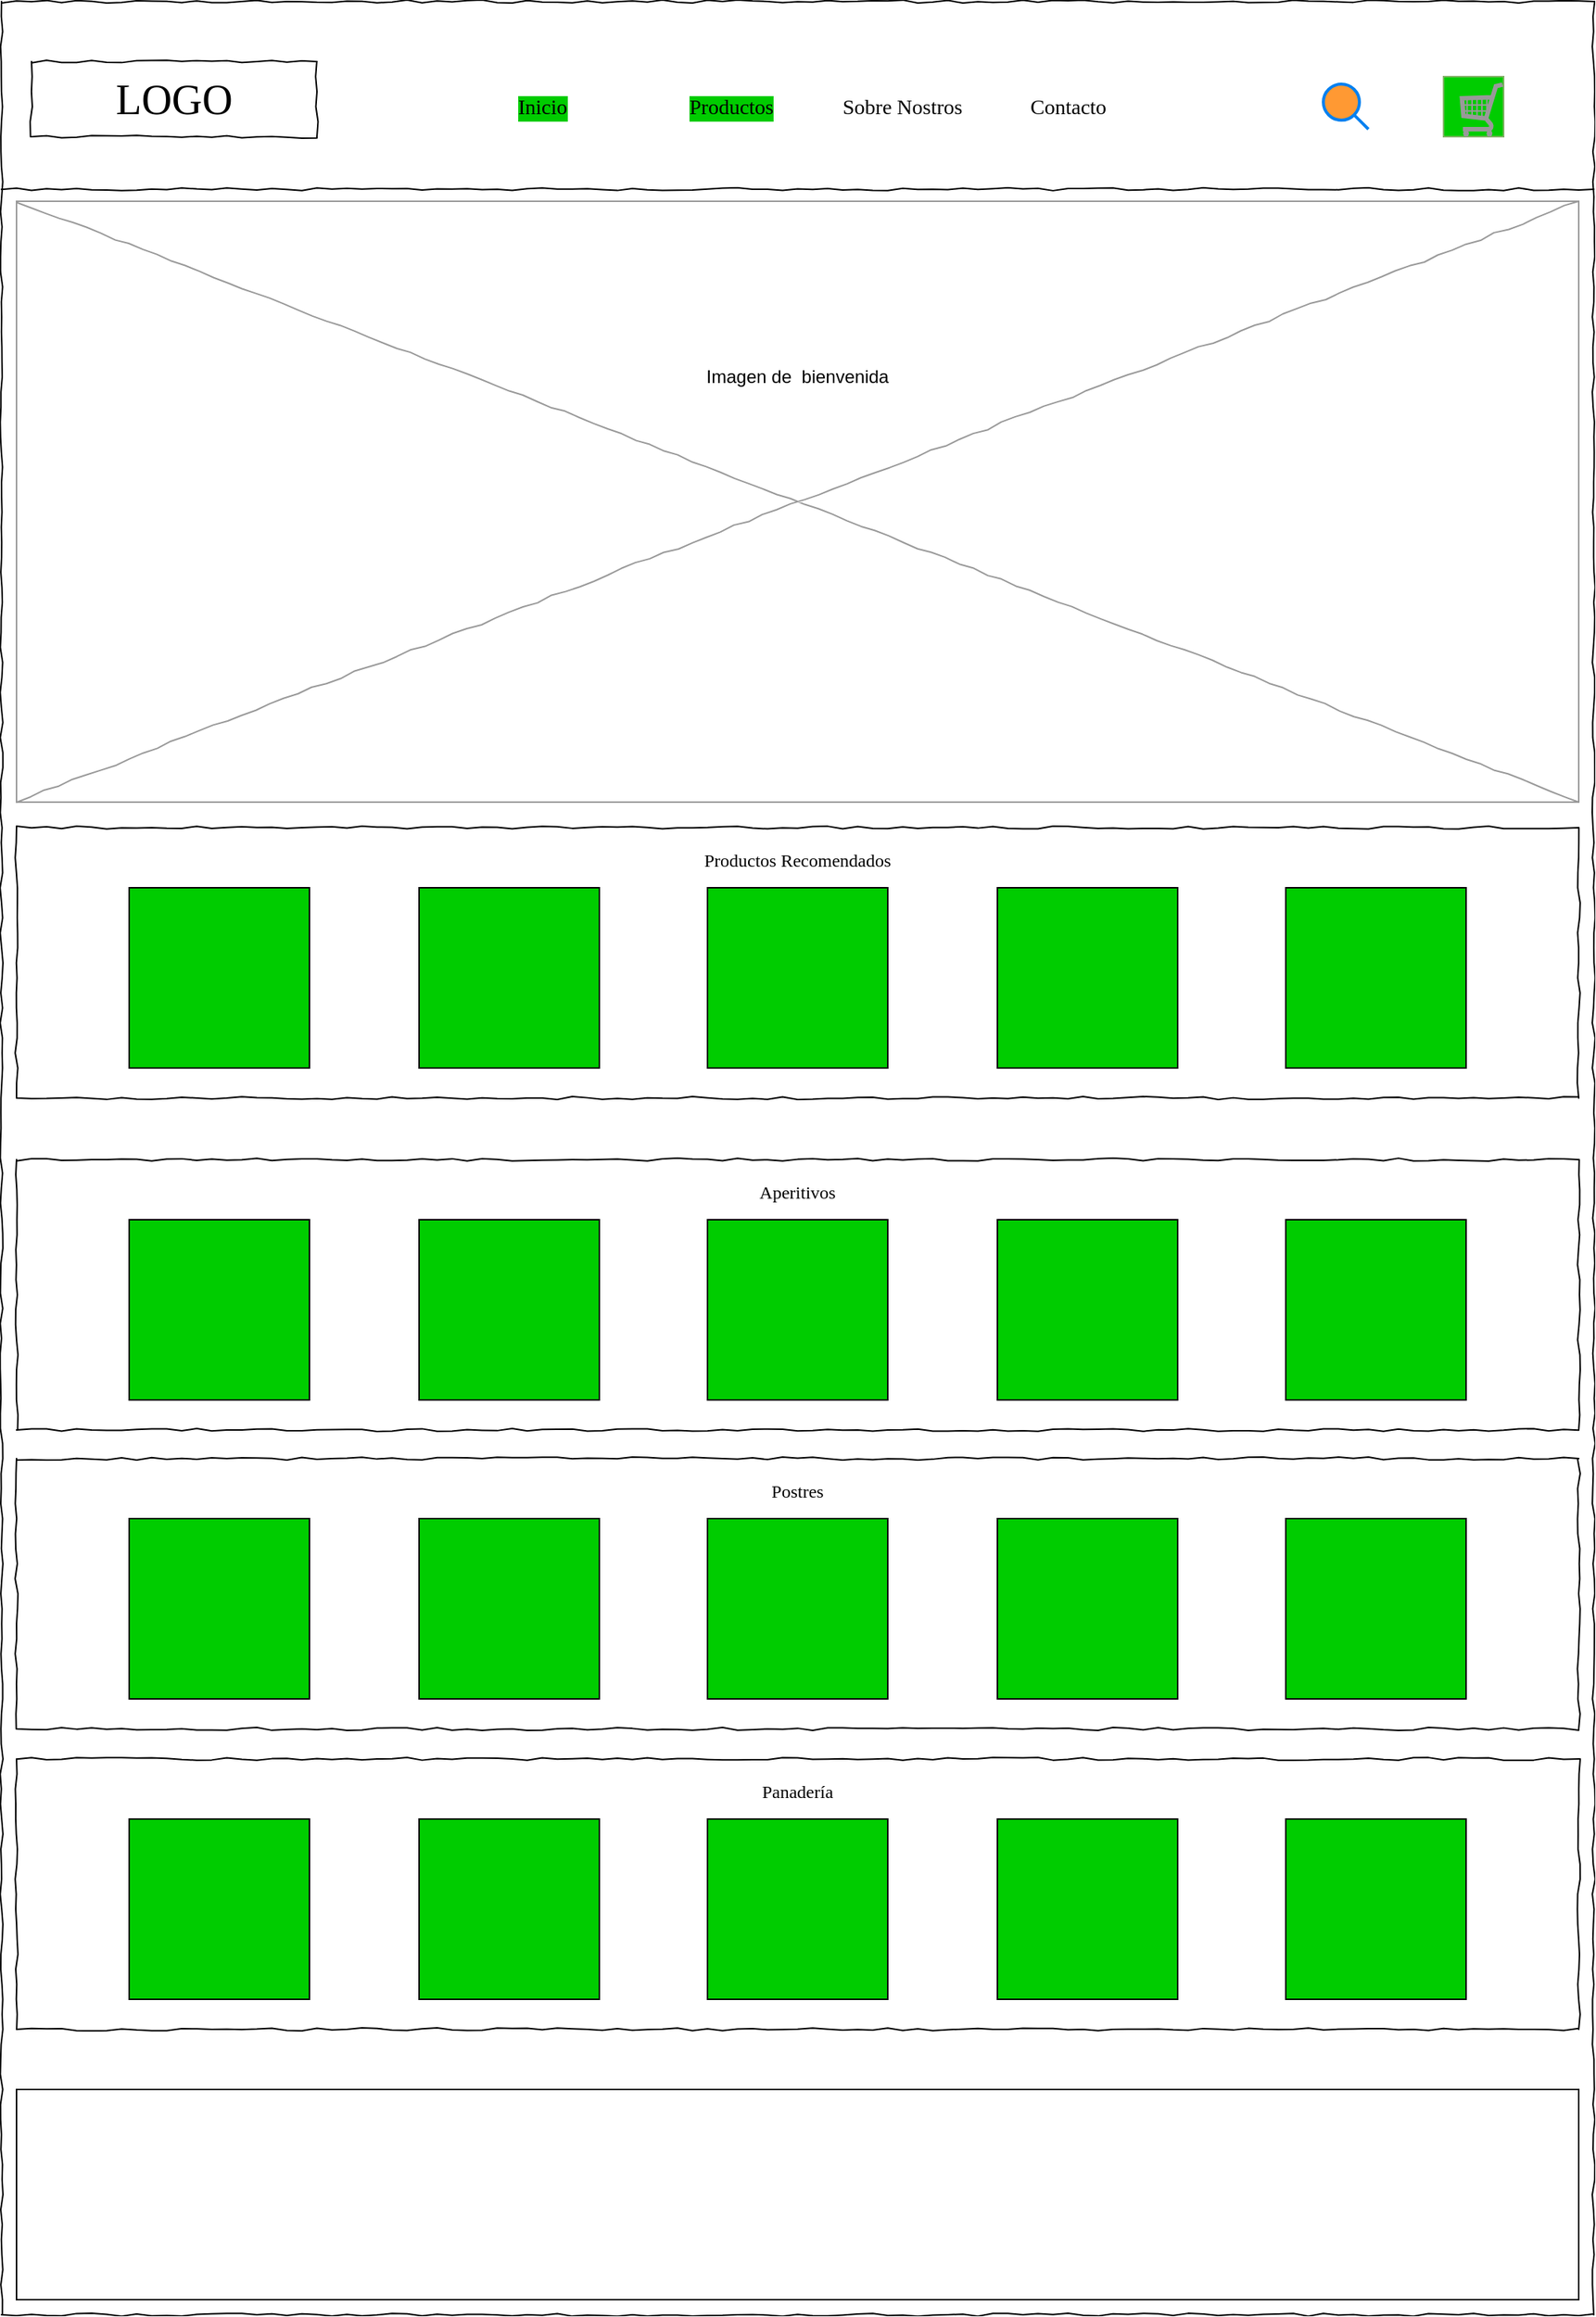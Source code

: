 <mxfile version="14.1.8" type="github">
  <diagram name="Page-1" id="03018318-947c-dd8e-b7a3-06fadd420f32">
    <mxGraphModel dx="1417" dy="857" grid="1" gridSize="10" guides="1" tooltips="1" connect="1" arrows="1" fold="1" page="1" pageScale="1" pageWidth="1100" pageHeight="850" background="#ffffff" math="0" shadow="0">
      <root>
        <mxCell id="0" />
        <mxCell id="1" parent="0" />
        <mxCell id="677b7b8949515195-1" value="" style="whiteSpace=wrap;html=1;rounded=0;shadow=0;labelBackgroundColor=none;strokeColor=#000000;strokeWidth=1;fillColor=none;fontFamily=Verdana;fontSize=12;fontColor=#000000;align=center;comic=1;" parent="1" vertex="1">
          <mxGeometry x="20" y="20" width="1060" height="1540" as="geometry" />
        </mxCell>
        <mxCell id="677b7b8949515195-2" value="LOGO" style="whiteSpace=wrap;html=1;rounded=0;shadow=0;labelBackgroundColor=none;strokeWidth=1;fontFamily=Verdana;fontSize=28;align=center;comic=1;" parent="1" vertex="1">
          <mxGeometry x="40" y="60" width="190" height="50" as="geometry" />
        </mxCell>
        <mxCell id="677b7b8949515195-9" value="" style="line;strokeWidth=1;html=1;rounded=0;shadow=0;labelBackgroundColor=none;fillColor=none;fontFamily=Verdana;fontSize=14;fontColor=#000000;align=center;comic=1;" parent="1" vertex="1">
          <mxGeometry x="20" y="140" width="1060" height="10" as="geometry" />
        </mxCell>
        <mxCell id="677b7b8949515195-16" value="" style="verticalLabelPosition=bottom;shadow=0;dashed=0;align=center;html=1;verticalAlign=top;strokeWidth=1;shape=mxgraph.mockup.graphics.simpleIcon;strokeColor=#999999;rounded=0;labelBackgroundColor=none;fontFamily=Verdana;fontSize=14;fontColor=#000000;comic=1;" parent="1" vertex="1">
          <mxGeometry x="30" y="153" width="1040" height="400" as="geometry" />
        </mxCell>
        <mxCell id="tIgRFbxVx4so76dlcOpG-5" value="Imagen de&amp;nbsp; bienvenida" style="text;html=1;strokeColor=none;fillColor=none;align=center;verticalAlign=middle;whiteSpace=wrap;rounded=0;" vertex="1" parent="1">
          <mxGeometry x="485" y="260" width="130" height="20" as="geometry" />
        </mxCell>
        <mxCell id="tIgRFbxVx4so76dlcOpG-6" value="" style="group;strokeColor=#82b366;fillColor=#00CC00;" vertex="1" connectable="0" parent="1">
          <mxGeometry x="980" y="70" width="40" height="40" as="geometry" />
        </mxCell>
        <mxCell id="tIgRFbxVx4so76dlcOpG-1" value="" style="verticalLabelPosition=bottom;shadow=0;dashed=0;align=center;html=1;verticalAlign=top;strokeWidth=1;shape=mxgraph.mockup.misc.shoppingCart;strokeColor=#999999;" vertex="1" parent="tIgRFbxVx4so76dlcOpG-6">
          <mxGeometry x="11.429" y="4.444" width="28.571" height="35.556" as="geometry" />
        </mxCell>
        <mxCell id="tIgRFbxVx4so76dlcOpG-4" value="" style="shape=image;html=1;verticalAlign=top;verticalLabelPosition=bottom;labelBackgroundColor=#ffffff;imageAspect=0;aspect=fixed;image=https://cdn0.iconfinder.com/data/icons/windows8_icons/26/0_filled.png" vertex="1" parent="tIgRFbxVx4so76dlcOpG-6">
          <mxGeometry width="12.444" height="12.444" as="geometry" />
        </mxCell>
        <mxCell id="tIgRFbxVx4so76dlcOpG-18" value="" style="group" vertex="1" connectable="0" parent="1">
          <mxGeometry x="30" y="791" width="1040" height="180" as="geometry" />
        </mxCell>
        <mxCell id="tIgRFbxVx4so76dlcOpG-12" value="&lt;div style=&quot;text-align: justify&quot;&gt;Aperitivos&lt;/div&gt;" style="whiteSpace=wrap;html=1;rounded=0;shadow=0;labelBackgroundColor=none;strokeWidth=1;fillColor=none;fontFamily=Verdana;fontSize=12;align=center;verticalAlign=top;spacing=10;comic=1;" vertex="1" parent="tIgRFbxVx4so76dlcOpG-18">
          <mxGeometry width="1040" height="180" as="geometry" />
        </mxCell>
        <mxCell id="tIgRFbxVx4so76dlcOpG-13" value="" style="whiteSpace=wrap;html=1;aspect=fixed;labelBackgroundColor=#00CC00;fillColor=#00CC00;fontColor=#009900;" vertex="1" parent="tIgRFbxVx4so76dlcOpG-18">
          <mxGeometry x="75" y="40" width="120" height="120" as="geometry" />
        </mxCell>
        <mxCell id="tIgRFbxVx4so76dlcOpG-14" value="" style="whiteSpace=wrap;html=1;aspect=fixed;labelBackgroundColor=#00CC00;fillColor=#00CC00;fontColor=#009900;" vertex="1" parent="tIgRFbxVx4so76dlcOpG-18">
          <mxGeometry x="268" y="40" width="120" height="120" as="geometry" />
        </mxCell>
        <mxCell id="tIgRFbxVx4so76dlcOpG-15" value="" style="whiteSpace=wrap;html=1;aspect=fixed;labelBackgroundColor=#00CC00;fillColor=#00CC00;fontColor=#009900;" vertex="1" parent="tIgRFbxVx4so76dlcOpG-18">
          <mxGeometry x="460" y="40" width="120" height="120" as="geometry" />
        </mxCell>
        <mxCell id="tIgRFbxVx4so76dlcOpG-16" value="" style="whiteSpace=wrap;html=1;aspect=fixed;labelBackgroundColor=#00CC00;fillColor=#00CC00;fontColor=#009900;" vertex="1" parent="tIgRFbxVx4so76dlcOpG-18">
          <mxGeometry x="653" y="40" width="120" height="120" as="geometry" />
        </mxCell>
        <mxCell id="tIgRFbxVx4so76dlcOpG-17" value="" style="whiteSpace=wrap;html=1;aspect=fixed;labelBackgroundColor=#00CC00;fillColor=#00CC00;fontColor=#009900;" vertex="1" parent="tIgRFbxVx4so76dlcOpG-18">
          <mxGeometry x="845" y="40" width="120" height="120" as="geometry" />
        </mxCell>
        <mxCell id="tIgRFbxVx4so76dlcOpG-19" value="" style="group" vertex="1" connectable="0" parent="1">
          <mxGeometry x="30" y="990" width="1040" height="180" as="geometry" />
        </mxCell>
        <mxCell id="tIgRFbxVx4so76dlcOpG-20" value="&lt;div style=&quot;text-align: justify&quot;&gt;Postres&lt;/div&gt;" style="whiteSpace=wrap;html=1;rounded=0;shadow=0;labelBackgroundColor=none;strokeWidth=1;fillColor=none;fontFamily=Verdana;fontSize=12;align=center;verticalAlign=top;spacing=10;comic=1;" vertex="1" parent="tIgRFbxVx4so76dlcOpG-19">
          <mxGeometry width="1040" height="180" as="geometry" />
        </mxCell>
        <mxCell id="tIgRFbxVx4so76dlcOpG-21" value="" style="whiteSpace=wrap;html=1;aspect=fixed;labelBackgroundColor=#00CC00;fillColor=#00CC00;fontColor=#009900;" vertex="1" parent="tIgRFbxVx4so76dlcOpG-19">
          <mxGeometry x="75" y="40" width="120" height="120" as="geometry" />
        </mxCell>
        <mxCell id="tIgRFbxVx4so76dlcOpG-22" value="" style="whiteSpace=wrap;html=1;aspect=fixed;labelBackgroundColor=#00CC00;fillColor=#00CC00;fontColor=#009900;" vertex="1" parent="tIgRFbxVx4so76dlcOpG-19">
          <mxGeometry x="268" y="40" width="120" height="120" as="geometry" />
        </mxCell>
        <mxCell id="tIgRFbxVx4so76dlcOpG-23" value="" style="whiteSpace=wrap;html=1;aspect=fixed;labelBackgroundColor=#00CC00;fillColor=#00CC00;fontColor=#009900;" vertex="1" parent="tIgRFbxVx4so76dlcOpG-19">
          <mxGeometry x="460" y="40" width="120" height="120" as="geometry" />
        </mxCell>
        <mxCell id="tIgRFbxVx4so76dlcOpG-24" value="" style="whiteSpace=wrap;html=1;aspect=fixed;labelBackgroundColor=#00CC00;fillColor=#00CC00;fontColor=#009900;" vertex="1" parent="tIgRFbxVx4so76dlcOpG-19">
          <mxGeometry x="653" y="40" width="120" height="120" as="geometry" />
        </mxCell>
        <mxCell id="tIgRFbxVx4so76dlcOpG-25" value="" style="whiteSpace=wrap;html=1;aspect=fixed;labelBackgroundColor=#00CC00;fillColor=#00CC00;fontColor=#009900;" vertex="1" parent="tIgRFbxVx4so76dlcOpG-19">
          <mxGeometry x="845" y="40" width="120" height="120" as="geometry" />
        </mxCell>
        <mxCell id="tIgRFbxVx4so76dlcOpG-26" value="" style="group" vertex="1" connectable="0" parent="1">
          <mxGeometry x="30" y="1190" width="1040" height="180" as="geometry" />
        </mxCell>
        <mxCell id="tIgRFbxVx4so76dlcOpG-27" value="&lt;div style=&quot;text-align: justify&quot;&gt;Panadería&lt;/div&gt;" style="whiteSpace=wrap;html=1;rounded=0;shadow=0;labelBackgroundColor=none;strokeWidth=1;fillColor=none;fontFamily=Verdana;fontSize=12;align=center;verticalAlign=top;spacing=10;comic=1;" vertex="1" parent="tIgRFbxVx4so76dlcOpG-26">
          <mxGeometry width="1040" height="180" as="geometry" />
        </mxCell>
        <mxCell id="tIgRFbxVx4so76dlcOpG-28" value="" style="whiteSpace=wrap;html=1;aspect=fixed;labelBackgroundColor=#00CC00;fillColor=#00CC00;fontColor=#009900;" vertex="1" parent="tIgRFbxVx4so76dlcOpG-26">
          <mxGeometry x="75" y="40" width="120" height="120" as="geometry" />
        </mxCell>
        <mxCell id="tIgRFbxVx4so76dlcOpG-29" value="" style="whiteSpace=wrap;html=1;aspect=fixed;labelBackgroundColor=#00CC00;fillColor=#00CC00;fontColor=#009900;" vertex="1" parent="tIgRFbxVx4so76dlcOpG-26">
          <mxGeometry x="268" y="40" width="120" height="120" as="geometry" />
        </mxCell>
        <mxCell id="tIgRFbxVx4so76dlcOpG-30" value="" style="whiteSpace=wrap;html=1;aspect=fixed;labelBackgroundColor=#00CC00;fillColor=#00CC00;fontColor=#009900;" vertex="1" parent="tIgRFbxVx4so76dlcOpG-26">
          <mxGeometry x="460" y="40" width="120" height="120" as="geometry" />
        </mxCell>
        <mxCell id="tIgRFbxVx4so76dlcOpG-31" value="" style="whiteSpace=wrap;html=1;aspect=fixed;labelBackgroundColor=#00CC00;fillColor=#00CC00;fontColor=#009900;" vertex="1" parent="tIgRFbxVx4so76dlcOpG-26">
          <mxGeometry x="653" y="40" width="120" height="120" as="geometry" />
        </mxCell>
        <mxCell id="tIgRFbxVx4so76dlcOpG-32" value="" style="whiteSpace=wrap;html=1;aspect=fixed;labelBackgroundColor=#00CC00;fillColor=#00CC00;fontColor=#009900;" vertex="1" parent="tIgRFbxVx4so76dlcOpG-26">
          <mxGeometry x="845" y="40" width="120" height="120" as="geometry" />
        </mxCell>
        <mxCell id="tIgRFbxVx4so76dlcOpG-35" value="" style="html=1;verticalLabelPosition=bottom;align=center;labelBackgroundColor=#ffffff;verticalAlign=top;strokeWidth=2;strokeColor=#0080F0;shadow=0;dashed=0;shape=mxgraph.ios7.icons.looking_glass;fontColor=#009900;fillColor=#FF9933;" vertex="1" parent="1">
          <mxGeometry x="900" y="75" width="30" height="30" as="geometry" />
        </mxCell>
        <mxCell id="tIgRFbxVx4so76dlcOpG-36" value="" style="group" vertex="1" connectable="0" parent="1">
          <mxGeometry x="361.998" y="80" width="375.385" height="20" as="geometry" />
        </mxCell>
        <mxCell id="677b7b8949515195-11" value="Inicio" style="text;html=1;points=[];align=left;verticalAlign=top;spacingTop=-4;fontSize=14;fontFamily=Verdana;labelBackgroundColor=#00CC00;" parent="tIgRFbxVx4so76dlcOpG-36" vertex="1">
          <mxGeometry width="34.038" height="20" as="geometry" />
        </mxCell>
        <mxCell id="677b7b8949515195-12" value="Productos" style="text;html=1;points=[];align=left;verticalAlign=top;spacingTop=-4;fontSize=14;fontFamily=Verdana;labelBackgroundColor=#00CC00;" parent="tIgRFbxVx4so76dlcOpG-36" vertex="1">
          <mxGeometry x="113.692" width="34.038" height="20" as="geometry" />
        </mxCell>
        <mxCell id="677b7b8949515195-13" value="Sobre Nostros" style="text;html=1;points=[];align=left;verticalAlign=top;spacingTop=-4;fontSize=14;fontFamily=Verdana" parent="tIgRFbxVx4so76dlcOpG-36" vertex="1">
          <mxGeometry x="215.692" width="58.433" height="20" as="geometry" />
        </mxCell>
        <mxCell id="tIgRFbxVx4so76dlcOpG-2" value="Contacto" style="text;html=1;points=[];align=left;verticalAlign=top;spacingTop=-4;fontSize=14;fontFamily=Verdana" vertex="1" parent="tIgRFbxVx4so76dlcOpG-36">
          <mxGeometry x="341.346" width="34.038" height="20" as="geometry" />
        </mxCell>
        <mxCell id="tIgRFbxVx4so76dlcOpG-37" value="" style="group" vertex="1" connectable="0" parent="1">
          <mxGeometry x="30" y="570" width="1040" height="180" as="geometry" />
        </mxCell>
        <mxCell id="677b7b8949515195-15" value="&lt;div style=&quot;text-align: justify&quot;&gt;Productos Recomendados&lt;/div&gt;" style="whiteSpace=wrap;html=1;rounded=0;shadow=0;labelBackgroundColor=none;strokeWidth=1;fillColor=none;fontFamily=Verdana;fontSize=12;align=center;verticalAlign=top;spacing=10;comic=1;" parent="tIgRFbxVx4so76dlcOpG-37" vertex="1">
          <mxGeometry width="1040" height="180" as="geometry" />
        </mxCell>
        <mxCell id="tIgRFbxVx4so76dlcOpG-7" value="" style="whiteSpace=wrap;html=1;aspect=fixed;labelBackgroundColor=#00CC00;fillColor=#00CC00;fontColor=#009900;" vertex="1" parent="tIgRFbxVx4so76dlcOpG-37">
          <mxGeometry x="75" y="40" width="120" height="120" as="geometry" />
        </mxCell>
        <mxCell id="tIgRFbxVx4so76dlcOpG-8" value="" style="whiteSpace=wrap;html=1;aspect=fixed;labelBackgroundColor=#00CC00;fillColor=#00CC00;fontColor=#009900;" vertex="1" parent="tIgRFbxVx4so76dlcOpG-37">
          <mxGeometry x="268" y="40" width="120" height="120" as="geometry" />
        </mxCell>
        <mxCell id="tIgRFbxVx4so76dlcOpG-9" value="" style="whiteSpace=wrap;html=1;aspect=fixed;labelBackgroundColor=#00CC00;fillColor=#00CC00;fontColor=#009900;" vertex="1" parent="tIgRFbxVx4so76dlcOpG-37">
          <mxGeometry x="460" y="40" width="120" height="120" as="geometry" />
        </mxCell>
        <mxCell id="tIgRFbxVx4so76dlcOpG-10" value="" style="whiteSpace=wrap;html=1;aspect=fixed;labelBackgroundColor=#00CC00;fillColor=#00CC00;fontColor=#009900;" vertex="1" parent="tIgRFbxVx4so76dlcOpG-37">
          <mxGeometry x="653" y="40" width="120" height="120" as="geometry" />
        </mxCell>
        <mxCell id="tIgRFbxVx4so76dlcOpG-11" value="" style="whiteSpace=wrap;html=1;aspect=fixed;labelBackgroundColor=#00CC00;fillColor=#00CC00;fontColor=#009900;" vertex="1" parent="tIgRFbxVx4so76dlcOpG-37">
          <mxGeometry x="845" y="40" width="120" height="120" as="geometry" />
        </mxCell>
        <mxCell id="tIgRFbxVx4so76dlcOpG-38" value="" style="rounded=0;whiteSpace=wrap;html=1;labelBackgroundColor=#00CC00;fontColor=#009900;fillColor=none;" vertex="1" parent="1">
          <mxGeometry x="30" y="1410" width="1040" height="140" as="geometry" />
        </mxCell>
        <mxCell id="tIgRFbxVx4so76dlcOpG-42" value="" style="group" vertex="1" connectable="0" parent="1">
          <mxGeometry x="430" y="1460" width="240" height="40" as="geometry" />
        </mxCell>
        <mxCell id="tIgRFbxVx4so76dlcOpG-39" value="" style="shape=image;html=1;verticalAlign=top;verticalLabelPosition=bottom;labelBackgroundColor=#ffffff;imageAspect=0;aspect=fixed;image=https://cdn3.iconfinder.com/data/icons/picons-social/57/46-facebook-128.png;fillColor=none;fontColor=#009900;" vertex="1" parent="tIgRFbxVx4so76dlcOpG-42">
          <mxGeometry width="40" height="40" as="geometry" />
        </mxCell>
        <mxCell id="tIgRFbxVx4so76dlcOpG-40" value="" style="shape=image;html=1;verticalAlign=top;verticalLabelPosition=bottom;labelBackgroundColor=#ffffff;imageAspect=0;aspect=fixed;image=https://cdn1.iconfinder.com/data/icons/social-media-circle-7/512/Circled_Instagram_svg-128.png;fillColor=none;fontColor=#009900;" vertex="1" parent="tIgRFbxVx4so76dlcOpG-42">
          <mxGeometry x="100" width="40" height="40" as="geometry" />
        </mxCell>
        <mxCell id="tIgRFbxVx4so76dlcOpG-41" value="" style="shape=image;html=1;verticalAlign=top;verticalLabelPosition=bottom;labelBackgroundColor=#ffffff;imageAspect=0;aspect=fixed;image=https://cdn1.iconfinder.com/data/icons/social-media-circle-7/512/Circled_Pinterest_svg-128.png;fillColor=none;fontColor=#009900;" vertex="1" parent="tIgRFbxVx4so76dlcOpG-42">
          <mxGeometry x="200" width="40" height="40" as="geometry" />
        </mxCell>
      </root>
    </mxGraphModel>
  </diagram>
</mxfile>
